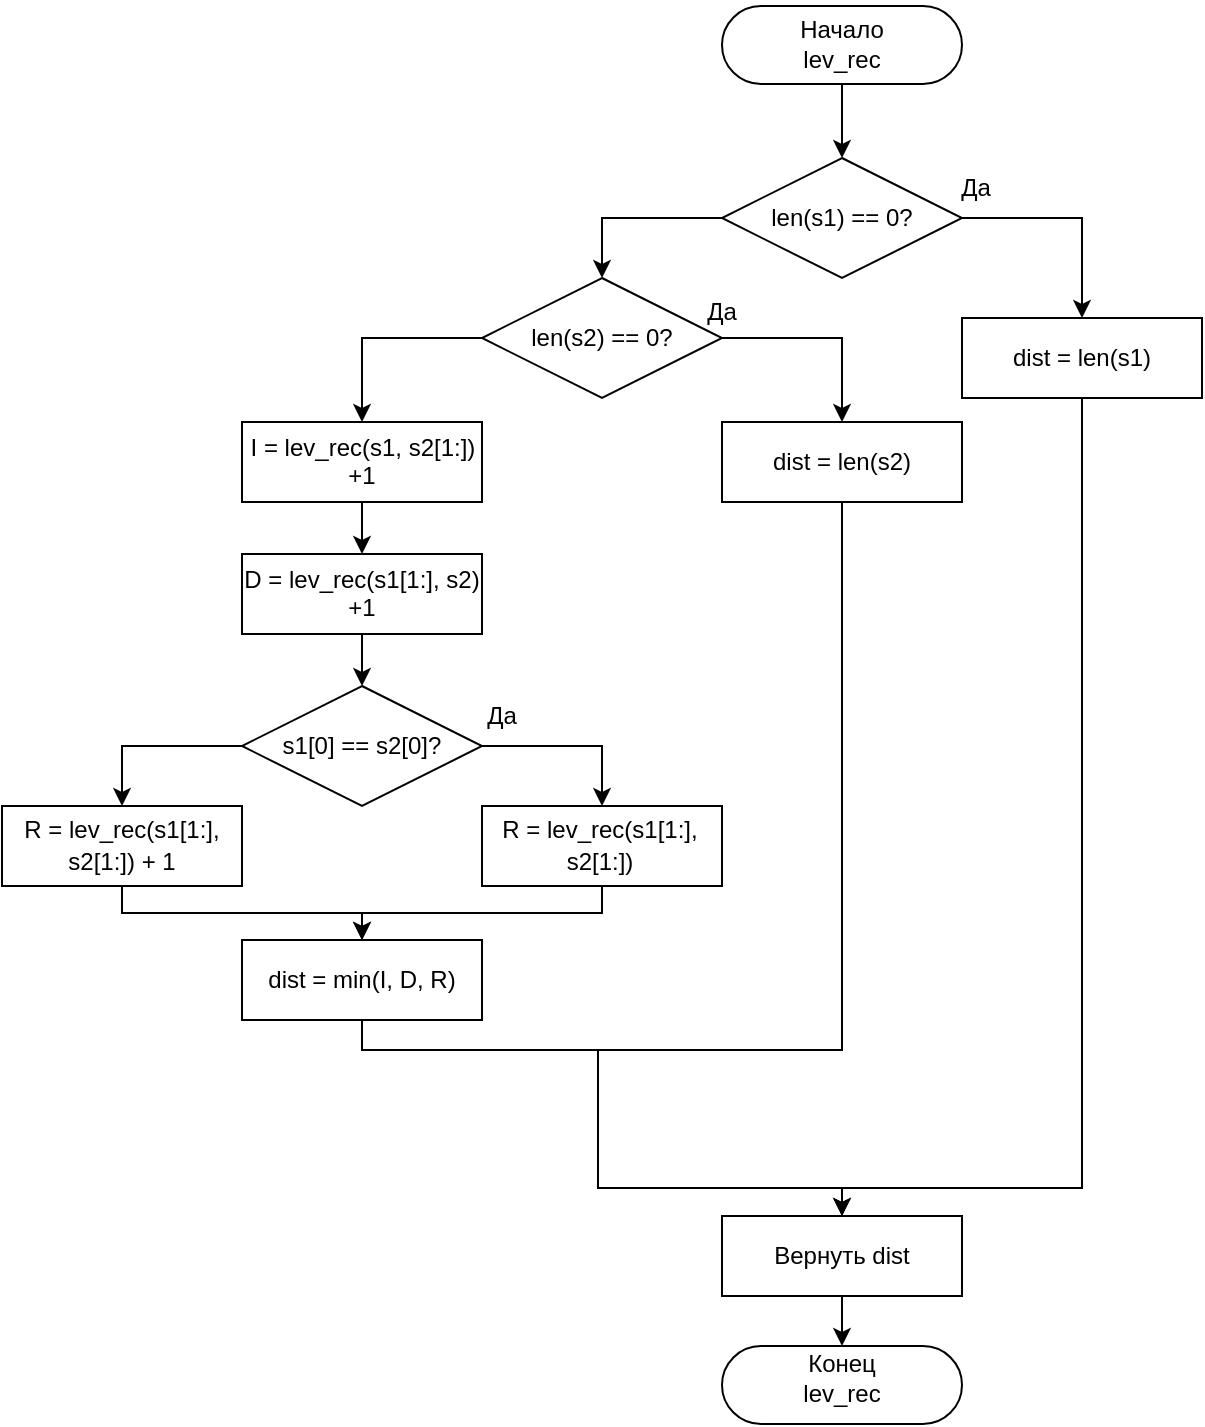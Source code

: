 <mxfile>
    <diagram id="Al9RRevq77lyGXbAtEMo" name="levenstein_rec">
        <mxGraphModel dx="934" dy="780" grid="0" gridSize="10" guides="1" tooltips="1" connect="1" arrows="1" fold="1" page="0" pageScale="1" pageWidth="850" pageHeight="1100" math="0" shadow="0">
            <root>
                <mxCell id="0"/>
                <mxCell id="1" parent="0"/>
                <mxCell id="2" value="" style="rounded=1;whiteSpace=wrap;html=1;arcSize=50;" parent="1" vertex="1">
                    <mxGeometry x="443" y="25" width="120" height="39" as="geometry"/>
                </mxCell>
                <mxCell id="4" value="len(s1) == 0?" style="rhombus;whiteSpace=wrap;html=1;" parent="1" vertex="1">
                    <mxGeometry x="443" y="101" width="120" height="60" as="geometry"/>
                </mxCell>
                <mxCell id="5" value="" style="endArrow=classic;html=1;exitX=0.5;exitY=1;exitDx=0;exitDy=0;entryX=0.5;entryY=0;entryDx=0;entryDy=0;rounded=0;edgeStyle=orthogonalEdgeStyle;" parent="1" source="2" target="4" edge="1">
                    <mxGeometry width="50" height="50" relative="1" as="geometry">
                        <mxPoint x="458" y="409" as="sourcePoint"/>
                        <mxPoint x="508" y="359" as="targetPoint"/>
                    </mxGeometry>
                </mxCell>
                <mxCell id="6" value="dist = len(s1)" style="rounded=0;whiteSpace=wrap;html=1;" parent="1" vertex="1">
                    <mxGeometry x="563" y="181" width="120" height="40" as="geometry"/>
                </mxCell>
                <mxCell id="7" value="" style="endArrow=classic;html=1;rounded=0;exitX=1;exitY=0.5;exitDx=0;exitDy=0;entryX=0.5;entryY=0;entryDx=0;entryDy=0;edgeStyle=orthogonalEdgeStyle;" parent="1" source="4" target="6" edge="1">
                    <mxGeometry width="50" height="50" relative="1" as="geometry">
                        <mxPoint x="458" y="416" as="sourcePoint"/>
                        <mxPoint x="508" y="366" as="targetPoint"/>
                    </mxGeometry>
                </mxCell>
                <mxCell id="8" value="len(s2) == 0?" style="rhombus;whiteSpace=wrap;html=1;" parent="1" vertex="1">
                    <mxGeometry x="323" y="161" width="120" height="60" as="geometry"/>
                </mxCell>
                <mxCell id="9" value="dist = len(s2)" style="rounded=0;whiteSpace=wrap;html=1;" parent="1" vertex="1">
                    <mxGeometry x="443" y="233" width="120" height="40" as="geometry"/>
                </mxCell>
                <mxCell id="10" value="" style="endArrow=classic;html=1;rounded=0;exitX=1;exitY=0.5;exitDx=0;exitDy=0;entryX=0.5;entryY=0;entryDx=0;entryDy=0;edgeStyle=orthogonalEdgeStyle;" parent="1" source="8" target="9" edge="1">
                    <mxGeometry width="50" height="50" relative="1" as="geometry">
                        <mxPoint x="458" y="416" as="sourcePoint"/>
                        <mxPoint x="508" y="366" as="targetPoint"/>
                    </mxGeometry>
                </mxCell>
                <mxCell id="11" value="" style="endArrow=classic;html=1;rounded=0;exitX=0;exitY=0.5;exitDx=0;exitDy=0;entryX=0.5;entryY=0;entryDx=0;entryDy=0;edgeStyle=orthogonalEdgeStyle;" parent="1" source="4" target="8" edge="1">
                    <mxGeometry width="50" height="50" relative="1" as="geometry">
                        <mxPoint x="458" y="416" as="sourcePoint"/>
                        <mxPoint x="508" y="366" as="targetPoint"/>
                    </mxGeometry>
                </mxCell>
                <mxCell id="12" value="" style="rounded=0;whiteSpace=wrap;html=1;" parent="1" vertex="1">
                    <mxGeometry x="203" y="233" width="120" height="40" as="geometry"/>
                </mxCell>
                <mxCell id="13" value="" style="rounded=0;whiteSpace=wrap;html=1;" parent="1" vertex="1">
                    <mxGeometry x="203" y="299" width="120" height="40" as="geometry"/>
                </mxCell>
                <mxCell id="14" value="s1[0] == s2[0]?" style="rhombus;whiteSpace=wrap;html=1;" parent="1" vertex="1">
                    <mxGeometry x="203" y="365" width="120" height="60" as="geometry"/>
                </mxCell>
                <mxCell id="15" value="" style="rounded=0;whiteSpace=wrap;html=1;" parent="1" vertex="1">
                    <mxGeometry x="323" y="425" width="120" height="40" as="geometry"/>
                </mxCell>
                <mxCell id="16" value="" style="rounded=0;whiteSpace=wrap;html=1;" parent="1" vertex="1">
                    <mxGeometry x="83" y="425" width="120" height="40" as="geometry"/>
                </mxCell>
                <mxCell id="18" value="dist = min(I, D, R)" style="rounded=0;whiteSpace=wrap;html=1;" parent="1" vertex="1">
                    <mxGeometry x="203" y="492" width="120" height="40" as="geometry"/>
                </mxCell>
                <mxCell id="19" value="" style="endArrow=classic;html=1;rounded=0;exitX=0;exitY=0.5;exitDx=0;exitDy=0;entryX=0.5;entryY=0;entryDx=0;entryDy=0;edgeStyle=orthogonalEdgeStyle;" parent="1" source="8" target="12" edge="1">
                    <mxGeometry width="50" height="50" relative="1" as="geometry">
                        <mxPoint x="397" y="335" as="sourcePoint"/>
                        <mxPoint x="447" y="285" as="targetPoint"/>
                    </mxGeometry>
                </mxCell>
                <mxCell id="20" value="" style="endArrow=classic;html=1;rounded=0;exitX=0.5;exitY=1;exitDx=0;exitDy=0;entryX=0.5;entryY=0;entryDx=0;entryDy=0;edgeStyle=orthogonalEdgeStyle;" parent="1" source="12" target="13" edge="1">
                    <mxGeometry width="50" height="50" relative="1" as="geometry">
                        <mxPoint x="397" y="335" as="sourcePoint"/>
                        <mxPoint x="447" y="285" as="targetPoint"/>
                    </mxGeometry>
                </mxCell>
                <mxCell id="21" value="" style="endArrow=classic;html=1;rounded=0;exitX=0.5;exitY=1;exitDx=0;exitDy=0;entryX=0.5;entryY=0;entryDx=0;entryDy=0;edgeStyle=orthogonalEdgeStyle;" parent="1" source="13" target="14" edge="1">
                    <mxGeometry width="50" height="50" relative="1" as="geometry">
                        <mxPoint x="397" y="335" as="sourcePoint"/>
                        <mxPoint x="447" y="285" as="targetPoint"/>
                    </mxGeometry>
                </mxCell>
                <mxCell id="22" value="" style="endArrow=classic;html=1;rounded=0;exitX=1;exitY=0.5;exitDx=0;exitDy=0;entryX=0.5;entryY=0;entryDx=0;entryDy=0;edgeStyle=orthogonalEdgeStyle;" parent="1" source="14" target="15" edge="1">
                    <mxGeometry width="50" height="50" relative="1" as="geometry">
                        <mxPoint x="397" y="335" as="sourcePoint"/>
                        <mxPoint x="447" y="285" as="targetPoint"/>
                    </mxGeometry>
                </mxCell>
                <mxCell id="23" value="" style="endArrow=classic;html=1;rounded=0;exitX=0;exitY=0.5;exitDx=0;exitDy=0;entryX=0.5;entryY=0;entryDx=0;entryDy=0;edgeStyle=orthogonalEdgeStyle;" parent="1" source="14" target="16" edge="1">
                    <mxGeometry width="50" height="50" relative="1" as="geometry">
                        <mxPoint x="397" y="335" as="sourcePoint"/>
                        <mxPoint x="447" y="285" as="targetPoint"/>
                    </mxGeometry>
                </mxCell>
                <mxCell id="24" value="" style="endArrow=classic;html=1;rounded=0;exitX=0.5;exitY=1;exitDx=0;exitDy=0;entryX=0.5;entryY=0;entryDx=0;entryDy=0;edgeStyle=orthogonalEdgeStyle;" parent="1" source="15" target="18" edge="1">
                    <mxGeometry width="50" height="50" relative="1" as="geometry">
                        <mxPoint x="397" y="335" as="sourcePoint"/>
                        <mxPoint x="447" y="285" as="targetPoint"/>
                    </mxGeometry>
                </mxCell>
                <mxCell id="25" value="" style="endArrow=classic;html=1;rounded=0;exitX=0.5;exitY=1;exitDx=0;exitDy=0;entryX=0.5;entryY=0;entryDx=0;entryDy=0;edgeStyle=orthogonalEdgeStyle;" parent="1" source="16" target="18" edge="1">
                    <mxGeometry width="50" height="50" relative="1" as="geometry">
                        <mxPoint x="397" y="335" as="sourcePoint"/>
                        <mxPoint x="447" y="285" as="targetPoint"/>
                    </mxGeometry>
                </mxCell>
                <mxCell id="27" value="Вернуть dist" style="rounded=0;whiteSpace=wrap;html=1;" parent="1" vertex="1">
                    <mxGeometry x="443" y="630" width="120" height="40" as="geometry"/>
                </mxCell>
                <mxCell id="28" value="" style="rounded=1;whiteSpace=wrap;html=1;arcSize=50;" parent="1" vertex="1">
                    <mxGeometry x="443" y="695" width="120" height="39" as="geometry"/>
                </mxCell>
                <mxCell id="29" value="" style="endArrow=none;html=1;rounded=0;exitX=0.5;exitY=1;exitDx=0;exitDy=0;entryX=0.5;entryY=0;entryDx=0;entryDy=0;edgeStyle=orthogonalEdgeStyle;endFill=0;" parent="1" source="18" edge="1">
                    <mxGeometry width="50" height="50" relative="1" as="geometry">
                        <mxPoint x="397" y="455" as="sourcePoint"/>
                        <mxPoint x="381" y="561" as="targetPoint"/>
                        <Array as="points">
                            <mxPoint x="263" y="547"/>
                            <mxPoint x="381" y="547"/>
                        </Array>
                    </mxGeometry>
                </mxCell>
                <mxCell id="30" value="" style="endArrow=none;html=1;rounded=0;exitX=0.5;exitY=1;exitDx=0;exitDy=0;edgeStyle=orthogonalEdgeStyle;endFill=0;" parent="1" source="9" edge="1">
                    <mxGeometry width="50" height="50" relative="1" as="geometry">
                        <mxPoint x="397" y="455" as="sourcePoint"/>
                        <mxPoint x="381" y="601" as="targetPoint"/>
                        <Array as="points">
                            <mxPoint x="503" y="547"/>
                            <mxPoint x="381" y="547"/>
                        </Array>
                    </mxGeometry>
                </mxCell>
                <mxCell id="31" value="" style="endArrow=classic;html=1;rounded=0;exitX=0.5;exitY=1;exitDx=0;exitDy=0;entryX=0.5;entryY=0;entryDx=0;entryDy=0;edgeStyle=orthogonalEdgeStyle;" parent="1" target="27" edge="1">
                    <mxGeometry width="50" height="50" relative="1" as="geometry">
                        <mxPoint x="381" y="601" as="sourcePoint"/>
                        <mxPoint x="447" y="405" as="targetPoint"/>
                        <Array as="points">
                            <mxPoint x="381" y="616"/>
                            <mxPoint x="503" y="616"/>
                        </Array>
                    </mxGeometry>
                </mxCell>
                <mxCell id="32" value="" style="endArrow=classic;html=1;rounded=0;exitX=0.5;exitY=1;exitDx=0;exitDy=0;entryX=0.5;entryY=0;entryDx=0;entryDy=0;edgeStyle=orthogonalEdgeStyle;" parent="1" source="6" target="27" edge="1">
                    <mxGeometry width="50" height="50" relative="1" as="geometry">
                        <mxPoint x="397" y="455" as="sourcePoint"/>
                        <mxPoint x="447" y="405" as="targetPoint"/>
                        <Array as="points">
                            <mxPoint x="623" y="616"/>
                            <mxPoint x="503" y="616"/>
                        </Array>
                    </mxGeometry>
                </mxCell>
                <mxCell id="33" value="" style="endArrow=classic;html=1;rounded=0;exitX=0.5;exitY=1;exitDx=0;exitDy=0;entryX=0.5;entryY=0;entryDx=0;entryDy=0;edgeStyle=orthogonalEdgeStyle;" parent="1" source="27" target="28" edge="1">
                    <mxGeometry width="50" height="50" relative="1" as="geometry">
                        <mxPoint x="397" y="455" as="sourcePoint"/>
                        <mxPoint x="447" y="405" as="targetPoint"/>
                    </mxGeometry>
                </mxCell>
                <mxCell id="nECpyE6WTh01YaI5JeL--33" value="Да" style="text;html=1;strokeColor=none;fillColor=none;align=center;verticalAlign=middle;whiteSpace=wrap;rounded=0;" parent="1" vertex="1">
                    <mxGeometry x="413" y="163" width="60" height="30" as="geometry"/>
                </mxCell>
                <mxCell id="nECpyE6WTh01YaI5JeL--34" value="Да" style="text;html=1;strokeColor=none;fillColor=none;align=center;verticalAlign=middle;whiteSpace=wrap;rounded=0;" parent="1" vertex="1">
                    <mxGeometry x="540" y="101" width="60" height="30" as="geometry"/>
                </mxCell>
                <mxCell id="nECpyE6WTh01YaI5JeL--35" value="Да" style="text;html=1;strokeColor=none;fillColor=none;align=center;verticalAlign=middle;whiteSpace=wrap;rounded=0;" parent="1" vertex="1">
                    <mxGeometry x="303" y="365" width="60" height="30" as="geometry"/>
                </mxCell>
                <mxCell id="34" value="Начало" style="text;html=1;strokeColor=none;fillColor=none;align=center;verticalAlign=middle;whiteSpace=wrap;rounded=0;" vertex="1" parent="1">
                    <mxGeometry x="447" y="22" width="112" height="30" as="geometry"/>
                </mxCell>
                <mxCell id="37" value="lev_rec" style="text;html=1;strokeColor=none;fillColor=none;align=center;verticalAlign=middle;whiteSpace=wrap;rounded=0;" vertex="1" parent="1">
                    <mxGeometry x="447" y="37" width="112" height="30" as="geometry"/>
                </mxCell>
                <mxCell id="38" value="Конец" style="text;html=1;strokeColor=none;fillColor=none;align=center;verticalAlign=middle;whiteSpace=wrap;rounded=0;" vertex="1" parent="1">
                    <mxGeometry x="447" y="689" width="112" height="30" as="geometry"/>
                </mxCell>
                <mxCell id="39" value="lev_rec" style="text;html=1;strokeColor=none;fillColor=none;align=center;verticalAlign=middle;whiteSpace=wrap;rounded=0;" vertex="1" parent="1">
                    <mxGeometry x="447" y="704" width="112" height="30" as="geometry"/>
                </mxCell>
                <mxCell id="40" value="I = lev_rec(s1, s2[1:])" style="text;html=1;strokeColor=none;fillColor=none;align=center;verticalAlign=middle;whiteSpace=wrap;rounded=0;" vertex="1" parent="1">
                    <mxGeometry x="197.5" y="231" width="131" height="30" as="geometry"/>
                </mxCell>
                <mxCell id="41" value="+1" style="text;html=1;strokeColor=none;fillColor=none;align=center;verticalAlign=middle;whiteSpace=wrap;rounded=0;" vertex="1" parent="1">
                    <mxGeometry x="233" y="245" width="60" height="30" as="geometry"/>
                </mxCell>
                <mxCell id="43" value="D = lev_rec(s1[1:], s2)" style="text;html=1;strokeColor=none;fillColor=none;align=center;verticalAlign=middle;whiteSpace=wrap;rounded=0;" vertex="1" parent="1">
                    <mxGeometry x="195" y="297" width="136" height="30" as="geometry"/>
                </mxCell>
                <mxCell id="44" value="+1" style="text;html=1;strokeColor=none;fillColor=none;align=center;verticalAlign=middle;whiteSpace=wrap;rounded=0;" vertex="1" parent="1">
                    <mxGeometry x="195" y="311" width="136" height="30" as="geometry"/>
                </mxCell>
                <mxCell id="45" value="R = lev_rec(s1[1:]," style="text;html=1;strokeColor=none;fillColor=none;align=center;verticalAlign=middle;whiteSpace=wrap;rounded=0;" vertex="1" parent="1">
                    <mxGeometry x="84" y="422" width="118" height="30" as="geometry"/>
                </mxCell>
                <mxCell id="46" value="s2[1:]) + 1" style="text;html=1;strokeColor=none;fillColor=none;align=center;verticalAlign=middle;whiteSpace=wrap;rounded=0;" vertex="1" parent="1">
                    <mxGeometry x="84" y="438" width="118" height="30" as="geometry"/>
                </mxCell>
                <mxCell id="50" value="R = lev_rec(s1[1:]," style="text;html=1;strokeColor=none;fillColor=none;align=center;verticalAlign=middle;whiteSpace=wrap;rounded=0;" vertex="1" parent="1">
                    <mxGeometry x="323" y="422" width="118" height="30" as="geometry"/>
                </mxCell>
                <mxCell id="51" value="s2[1:])" style="text;html=1;strokeColor=none;fillColor=none;align=center;verticalAlign=middle;whiteSpace=wrap;rounded=0;" vertex="1" parent="1">
                    <mxGeometry x="323" y="438" width="118" height="30" as="geometry"/>
                </mxCell>
            </root>
        </mxGraphModel>
    </diagram>
</mxfile>